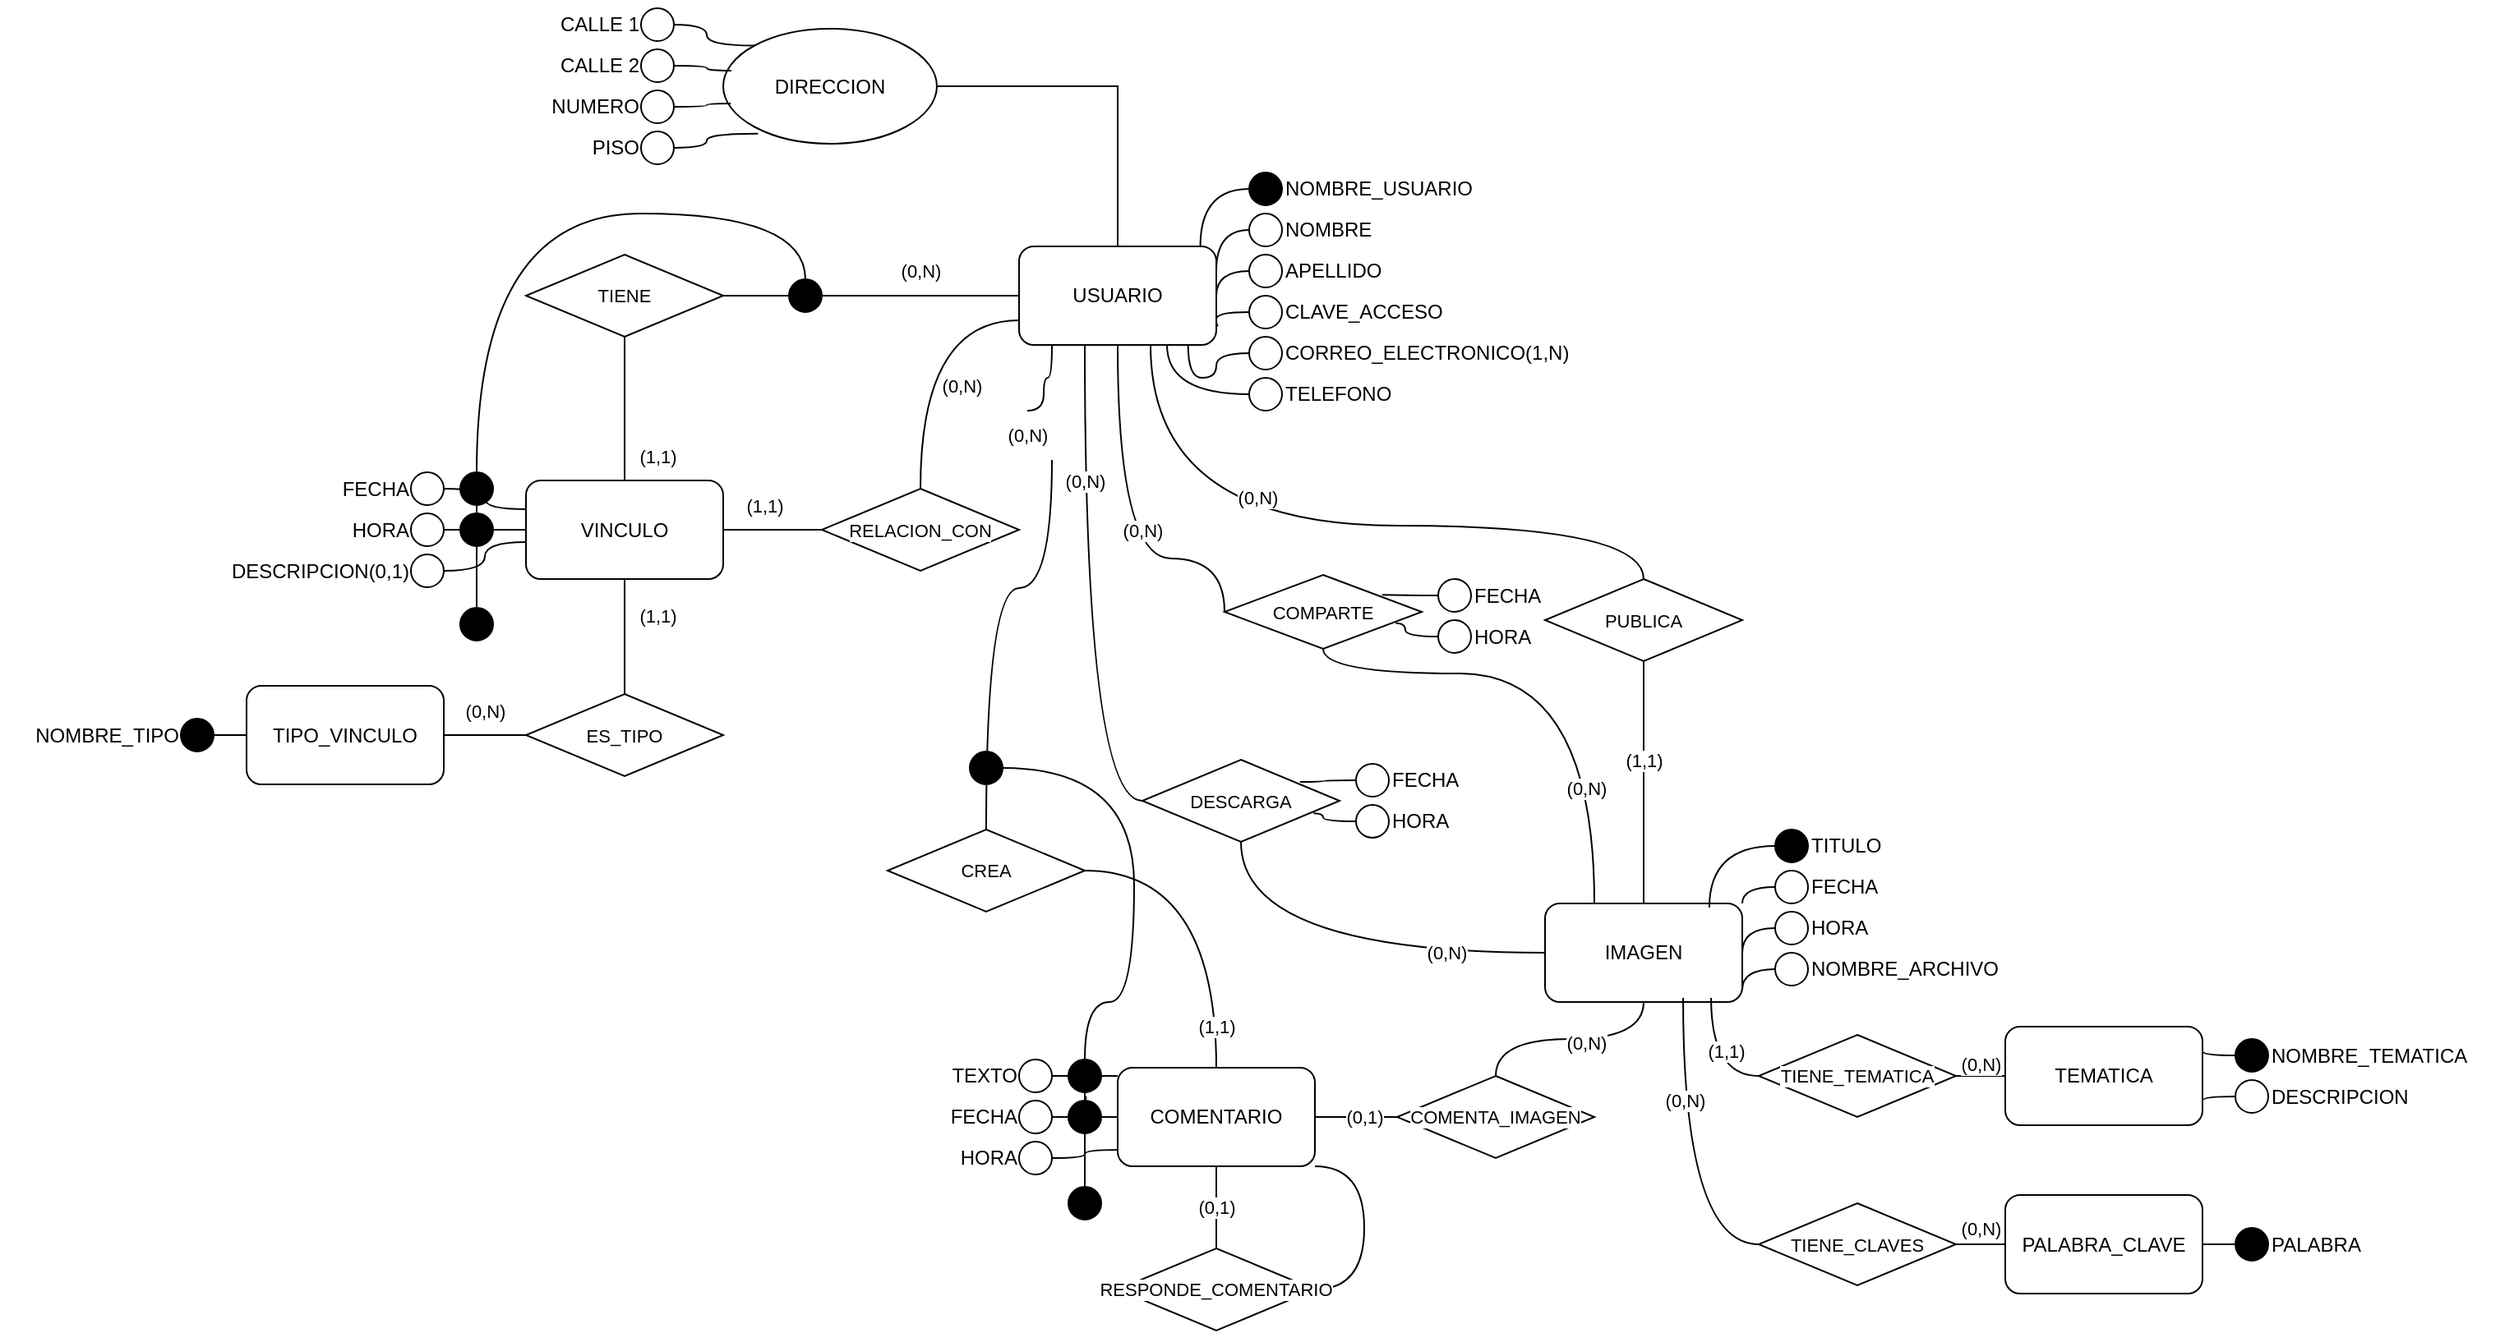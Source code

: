<mxfile version="24.8.4">
  <diagram name="Page-1" id="qYy7etrmWnxnUs6GQyBr">
    <mxGraphModel dx="3087" dy="909" grid="1" gridSize="10" guides="1" tooltips="1" connect="1" arrows="1" fold="1" page="1" pageScale="1" pageWidth="1400" pageHeight="850" math="0" shadow="0">
      <root>
        <mxCell id="0" />
        <mxCell id="1" parent="0" />
        <mxCell id="0F02Ofhq89caONf__ToP-39" value="" style="edgeStyle=orthogonalEdgeStyle;shape=connector;curved=1;rounded=0;orthogonalLoop=1;jettySize=auto;html=1;strokeColor=default;align=center;verticalAlign=middle;fontFamily=Helvetica;fontSize=11;fontColor=default;labelBackgroundColor=default;endArrow=none;endFill=0;" edge="1" parent="1" source="0F02Ofhq89caONf__ToP-1" target="0F02Ofhq89caONf__ToP-38">
          <mxGeometry relative="1" as="geometry" />
        </mxCell>
        <mxCell id="0F02Ofhq89caONf__ToP-105" value="" style="edgeStyle=orthogonalEdgeStyle;shape=connector;curved=1;rounded=0;orthogonalLoop=1;jettySize=auto;html=1;strokeColor=default;align=center;verticalAlign=middle;fontFamily=Helvetica;fontSize=11;fontColor=default;labelBackgroundColor=default;endArrow=none;endFill=0;" edge="1" parent="1" source="0F02Ofhq89caONf__ToP-1" target="0F02Ofhq89caONf__ToP-104">
          <mxGeometry relative="1" as="geometry">
            <Array as="points">
              <mxPoint x="-670" y="330" />
              <mxPoint x="-370" y="330" />
            </Array>
          </mxGeometry>
        </mxCell>
        <mxCell id="0F02Ofhq89caONf__ToP-138" style="edgeStyle=orthogonalEdgeStyle;shape=connector;curved=1;rounded=0;orthogonalLoop=1;jettySize=auto;html=1;entryX=0;entryY=0.5;entryDx=0;entryDy=0;strokeColor=default;align=center;verticalAlign=middle;fontFamily=Helvetica;fontSize=11;fontColor=default;labelBackgroundColor=default;endArrow=none;endFill=0;" edge="1" parent="1" source="0F02Ofhq89caONf__ToP-1" target="0F02Ofhq89caONf__ToP-124">
          <mxGeometry relative="1" as="geometry">
            <Array as="points">
              <mxPoint x="-690" y="350" />
              <mxPoint x="-625" y="350" />
            </Array>
          </mxGeometry>
        </mxCell>
        <mxCell id="0F02Ofhq89caONf__ToP-139" style="edgeStyle=orthogonalEdgeStyle;shape=connector;curved=1;rounded=0;orthogonalLoop=1;jettySize=auto;html=1;entryX=0;entryY=0.5;entryDx=0;entryDy=0;strokeColor=default;align=center;verticalAlign=middle;fontFamily=Helvetica;fontSize=11;fontColor=default;labelBackgroundColor=default;endArrow=none;endFill=0;" edge="1" parent="1" source="0F02Ofhq89caONf__ToP-1" target="0F02Ofhq89caONf__ToP-131">
          <mxGeometry relative="1" as="geometry">
            <Array as="points">
              <mxPoint x="-710" y="498" />
            </Array>
          </mxGeometry>
        </mxCell>
        <mxCell id="0F02Ofhq89caONf__ToP-160" style="edgeStyle=orthogonalEdgeStyle;shape=connector;curved=1;rounded=0;orthogonalLoop=1;jettySize=auto;html=1;entryX=0.5;entryY=0;entryDx=0;entryDy=0;strokeColor=default;align=center;verticalAlign=middle;fontFamily=Helvetica;fontSize=11;fontColor=default;labelBackgroundColor=default;endArrow=none;endFill=0;" edge="1" parent="1" source="0F02Ofhq89caONf__ToP-191" target="0F02Ofhq89caONf__ToP-159">
          <mxGeometry relative="1" as="geometry">
            <Array as="points">
              <mxPoint x="-730" y="368" />
              <mxPoint x="-770" y="368" />
            </Array>
          </mxGeometry>
        </mxCell>
        <mxCell id="0F02Ofhq89caONf__ToP-1" value="&lt;div&gt;USUARIO&lt;/div&gt;" style="rounded=1;whiteSpace=wrap;html=1;" vertex="1" parent="1">
          <mxGeometry x="-750" y="160" width="120" height="60" as="geometry" />
        </mxCell>
        <mxCell id="0F02Ofhq89caONf__ToP-36" style="edgeStyle=orthogonalEdgeStyle;shape=connector;curved=1;rounded=0;orthogonalLoop=1;jettySize=auto;html=1;entryX=1;entryY=0.25;entryDx=0;entryDy=0;strokeColor=default;align=center;verticalAlign=middle;fontFamily=Helvetica;fontSize=11;fontColor=default;labelBackgroundColor=default;endArrow=none;endFill=0;" edge="1" parent="1" source="0F02Ofhq89caONf__ToP-2" target="0F02Ofhq89caONf__ToP-1">
          <mxGeometry relative="1" as="geometry" />
        </mxCell>
        <mxCell id="0F02Ofhq89caONf__ToP-2" value="" style="ellipse;whiteSpace=wrap;html=1;aspect=fixed;" vertex="1" parent="1">
          <mxGeometry x="-610" y="140" width="20" height="20" as="geometry" />
        </mxCell>
        <mxCell id="0F02Ofhq89caONf__ToP-3" value="NOMBRE" style="text;html=1;align=left;verticalAlign=middle;resizable=0;points=[];autosize=1;strokeColor=none;fillColor=none;" vertex="1" parent="1">
          <mxGeometry x="-590" y="135" width="80" height="30" as="geometry" />
        </mxCell>
        <mxCell id="0F02Ofhq89caONf__ToP-35" style="edgeStyle=orthogonalEdgeStyle;shape=connector;curved=1;rounded=0;orthogonalLoop=1;jettySize=auto;html=1;entryX=1;entryY=0.5;entryDx=0;entryDy=0;strokeColor=default;align=center;verticalAlign=middle;fontFamily=Helvetica;fontSize=11;fontColor=default;labelBackgroundColor=default;endArrow=none;endFill=0;" edge="1" parent="1" source="0F02Ofhq89caONf__ToP-4" target="0F02Ofhq89caONf__ToP-1">
          <mxGeometry relative="1" as="geometry" />
        </mxCell>
        <mxCell id="0F02Ofhq89caONf__ToP-4" value="" style="ellipse;whiteSpace=wrap;html=1;aspect=fixed;" vertex="1" parent="1">
          <mxGeometry x="-610" y="165" width="20" height="20" as="geometry" />
        </mxCell>
        <mxCell id="0F02Ofhq89caONf__ToP-5" value="APELLIDO" style="text;html=1;align=left;verticalAlign=middle;resizable=0;points=[];autosize=1;strokeColor=none;fillColor=none;" vertex="1" parent="1">
          <mxGeometry x="-590" y="160" width="80" height="30" as="geometry" />
        </mxCell>
        <mxCell id="0F02Ofhq89caONf__ToP-6" value="" style="ellipse;whiteSpace=wrap;html=1;aspect=fixed;fillColor=#000000;" vertex="1" parent="1">
          <mxGeometry x="-610" y="115" width="20" height="20" as="geometry" />
        </mxCell>
        <mxCell id="0F02Ofhq89caONf__ToP-7" value="NOMBRE_USUARIO" style="text;html=1;align=left;verticalAlign=middle;resizable=0;points=[];autosize=1;strokeColor=none;fillColor=none;" vertex="1" parent="1">
          <mxGeometry x="-590" y="110" width="140" height="30" as="geometry" />
        </mxCell>
        <mxCell id="0F02Ofhq89caONf__ToP-8" value="" style="ellipse;whiteSpace=wrap;html=1;aspect=fixed;" vertex="1" parent="1">
          <mxGeometry x="-610" y="190" width="20" height="20" as="geometry" />
        </mxCell>
        <mxCell id="0F02Ofhq89caONf__ToP-9" value="CLAVE_ACCESO" style="text;html=1;align=left;verticalAlign=middle;resizable=0;points=[];autosize=1;strokeColor=none;fillColor=none;" vertex="1" parent="1">
          <mxGeometry x="-590" y="185" width="120" height="30" as="geometry" />
        </mxCell>
        <mxCell id="0F02Ofhq89caONf__ToP-10" value="" style="ellipse;whiteSpace=wrap;html=1;aspect=fixed;" vertex="1" parent="1">
          <mxGeometry x="-610" y="215" width="20" height="20" as="geometry" />
        </mxCell>
        <mxCell id="0F02Ofhq89caONf__ToP-11" value="&lt;div&gt;CORREO_ELECTRONICO(1,N)&lt;/div&gt;" style="text;html=1;align=left;verticalAlign=middle;resizable=0;points=[];autosize=1;strokeColor=none;fillColor=none;" vertex="1" parent="1">
          <mxGeometry x="-590" y="210" width="200" height="30" as="geometry" />
        </mxCell>
        <mxCell id="0F02Ofhq89caONf__ToP-32" style="edgeStyle=orthogonalEdgeStyle;shape=connector;curved=1;rounded=0;orthogonalLoop=1;jettySize=auto;html=1;entryX=0.75;entryY=1;entryDx=0;entryDy=0;strokeColor=default;align=center;verticalAlign=middle;fontFamily=Helvetica;fontSize=11;fontColor=default;labelBackgroundColor=default;endArrow=none;endFill=0;" edge="1" parent="1" source="0F02Ofhq89caONf__ToP-12" target="0F02Ofhq89caONf__ToP-1">
          <mxGeometry relative="1" as="geometry" />
        </mxCell>
        <mxCell id="0F02Ofhq89caONf__ToP-12" value="" style="ellipse;whiteSpace=wrap;html=1;aspect=fixed;" vertex="1" parent="1">
          <mxGeometry x="-610" y="240" width="20" height="20" as="geometry" />
        </mxCell>
        <mxCell id="0F02Ofhq89caONf__ToP-13" value="TELEFONO" style="text;html=1;align=left;verticalAlign=middle;resizable=0;points=[];autosize=1;strokeColor=none;fillColor=none;" vertex="1" parent="1">
          <mxGeometry x="-590" y="235" width="90" height="30" as="geometry" />
        </mxCell>
        <mxCell id="0F02Ofhq89caONf__ToP-16" value="" style="edgeStyle=orthogonalEdgeStyle;rounded=0;orthogonalLoop=1;jettySize=auto;html=1;endArrow=none;endFill=0;" edge="1" parent="1" source="0F02Ofhq89caONf__ToP-14" target="0F02Ofhq89caONf__ToP-1">
          <mxGeometry relative="1" as="geometry" />
        </mxCell>
        <mxCell id="0F02Ofhq89caONf__ToP-14" value="DIRECCION" style="ellipse;whiteSpace=wrap;html=1;" vertex="1" parent="1">
          <mxGeometry x="-930" y="27.5" width="130" height="70" as="geometry" />
        </mxCell>
        <mxCell id="0F02Ofhq89caONf__ToP-17" value="" style="ellipse;whiteSpace=wrap;html=1;aspect=fixed;" vertex="1" parent="1">
          <mxGeometry x="-980" y="15" width="20" height="20" as="geometry" />
        </mxCell>
        <mxCell id="0F02Ofhq89caONf__ToP-18" value="CALLE 1" style="text;html=1;align=right;verticalAlign=middle;resizable=0;points=[];autosize=1;strokeColor=none;fillColor=none;" vertex="1" parent="1">
          <mxGeometry x="-1050" y="10" width="70" height="30" as="geometry" />
        </mxCell>
        <mxCell id="0F02Ofhq89caONf__ToP-20" value="" style="ellipse;whiteSpace=wrap;html=1;aspect=fixed;" vertex="1" parent="1">
          <mxGeometry x="-980" y="40" width="20" height="20" as="geometry" />
        </mxCell>
        <mxCell id="0F02Ofhq89caONf__ToP-21" value="CALLE 2" style="text;html=1;align=right;verticalAlign=middle;resizable=0;points=[];autosize=1;strokeColor=none;fillColor=none;" vertex="1" parent="1">
          <mxGeometry x="-1050" y="35" width="70" height="30" as="geometry" />
        </mxCell>
        <mxCell id="0F02Ofhq89caONf__ToP-22" value="" style="ellipse;whiteSpace=wrap;html=1;aspect=fixed;" vertex="1" parent="1">
          <mxGeometry x="-980" y="65" width="20" height="20" as="geometry" />
        </mxCell>
        <mxCell id="0F02Ofhq89caONf__ToP-23" value="NUMERO" style="text;html=1;align=right;verticalAlign=middle;resizable=0;points=[];autosize=1;strokeColor=none;fillColor=none;" vertex="1" parent="1">
          <mxGeometry x="-1060" y="60" width="80" height="30" as="geometry" />
        </mxCell>
        <mxCell id="0F02Ofhq89caONf__ToP-24" value="" style="ellipse;whiteSpace=wrap;html=1;aspect=fixed;" vertex="1" parent="1">
          <mxGeometry x="-980" y="90" width="20" height="20" as="geometry" />
        </mxCell>
        <mxCell id="0F02Ofhq89caONf__ToP-25" value="PISO" style="text;html=1;align=right;verticalAlign=middle;resizable=0;points=[];autosize=1;strokeColor=none;fillColor=none;" vertex="1" parent="1">
          <mxGeometry x="-1030" y="85" width="50" height="30" as="geometry" />
        </mxCell>
        <mxCell id="0F02Ofhq89caONf__ToP-28" style="edgeStyle=orthogonalEdgeStyle;rounded=0;orthogonalLoop=1;jettySize=auto;html=1;entryX=0;entryY=0;entryDx=0;entryDy=0;endArrow=none;endFill=0;curved=1;" edge="1" parent="1" source="0F02Ofhq89caONf__ToP-17" target="0F02Ofhq89caONf__ToP-14">
          <mxGeometry relative="1" as="geometry" />
        </mxCell>
        <mxCell id="0F02Ofhq89caONf__ToP-29" style="edgeStyle=orthogonalEdgeStyle;rounded=0;orthogonalLoop=1;jettySize=auto;html=1;entryX=0.038;entryY=0.364;entryDx=0;entryDy=0;entryPerimeter=0;curved=1;endArrow=none;endFill=0;" edge="1" parent="1" source="0F02Ofhq89caONf__ToP-20" target="0F02Ofhq89caONf__ToP-14">
          <mxGeometry relative="1" as="geometry" />
        </mxCell>
        <mxCell id="0F02Ofhq89caONf__ToP-30" style="edgeStyle=orthogonalEdgeStyle;rounded=0;orthogonalLoop=1;jettySize=auto;html=1;entryX=0.035;entryY=0.65;entryDx=0;entryDy=0;entryPerimeter=0;curved=1;endArrow=none;endFill=0;" edge="1" parent="1" source="0F02Ofhq89caONf__ToP-22" target="0F02Ofhq89caONf__ToP-14">
          <mxGeometry relative="1" as="geometry" />
        </mxCell>
        <mxCell id="0F02Ofhq89caONf__ToP-31" style="edgeStyle=orthogonalEdgeStyle;rounded=0;orthogonalLoop=1;jettySize=auto;html=1;entryX=0.163;entryY=0.912;entryDx=0;entryDy=0;entryPerimeter=0;curved=1;endArrow=none;endFill=0;" edge="1" parent="1" source="0F02Ofhq89caONf__ToP-24" target="0F02Ofhq89caONf__ToP-14">
          <mxGeometry relative="1" as="geometry" />
        </mxCell>
        <mxCell id="0F02Ofhq89caONf__ToP-33" style="edgeStyle=orthogonalEdgeStyle;shape=connector;curved=1;rounded=0;orthogonalLoop=1;jettySize=auto;html=1;entryX=0.857;entryY=1.001;entryDx=0;entryDy=0;entryPerimeter=0;strokeColor=default;align=center;verticalAlign=middle;fontFamily=Helvetica;fontSize=11;fontColor=default;labelBackgroundColor=default;endArrow=none;endFill=0;" edge="1" parent="1" source="0F02Ofhq89caONf__ToP-10" target="0F02Ofhq89caONf__ToP-1">
          <mxGeometry relative="1" as="geometry" />
        </mxCell>
        <mxCell id="0F02Ofhq89caONf__ToP-34" style="edgeStyle=orthogonalEdgeStyle;shape=connector;curved=1;rounded=0;orthogonalLoop=1;jettySize=auto;html=1;entryX=1.01;entryY=0.807;entryDx=0;entryDy=0;entryPerimeter=0;strokeColor=default;align=center;verticalAlign=middle;fontFamily=Helvetica;fontSize=11;fontColor=default;labelBackgroundColor=default;endArrow=none;endFill=0;" edge="1" parent="1" source="0F02Ofhq89caONf__ToP-8" target="0F02Ofhq89caONf__ToP-1">
          <mxGeometry relative="1" as="geometry" />
        </mxCell>
        <mxCell id="0F02Ofhq89caONf__ToP-37" style="edgeStyle=orthogonalEdgeStyle;shape=connector;curved=1;rounded=0;orthogonalLoop=1;jettySize=auto;html=1;entryX=0.919;entryY=0.001;entryDx=0;entryDy=0;entryPerimeter=0;strokeColor=default;align=center;verticalAlign=middle;fontFamily=Helvetica;fontSize=11;fontColor=default;labelBackgroundColor=default;endArrow=none;endFill=0;" edge="1" parent="1" source="0F02Ofhq89caONf__ToP-6" target="0F02Ofhq89caONf__ToP-1">
          <mxGeometry relative="1" as="geometry" />
        </mxCell>
        <mxCell id="0F02Ofhq89caONf__ToP-57" value="" style="edgeStyle=orthogonalEdgeStyle;shape=connector;curved=1;rounded=0;orthogonalLoop=1;jettySize=auto;html=1;strokeColor=default;align=center;verticalAlign=middle;fontFamily=Helvetica;fontSize=11;fontColor=default;labelBackgroundColor=default;endArrow=none;endFill=0;" edge="1" parent="1" source="0F02Ofhq89caONf__ToP-38" target="0F02Ofhq89caONf__ToP-41">
          <mxGeometry relative="1" as="geometry" />
        </mxCell>
        <mxCell id="0F02Ofhq89caONf__ToP-38" value="TIENE" style="rhombus;whiteSpace=wrap;html=1;fontFamily=Helvetica;fontSize=11;fontColor=default;labelBackgroundColor=default;" vertex="1" parent="1">
          <mxGeometry x="-1050" y="165" width="120" height="50" as="geometry" />
        </mxCell>
        <mxCell id="0F02Ofhq89caONf__ToP-59" value="" style="edgeStyle=orthogonalEdgeStyle;shape=connector;curved=1;rounded=0;orthogonalLoop=1;jettySize=auto;html=1;strokeColor=default;align=center;verticalAlign=middle;fontFamily=Helvetica;fontSize=11;fontColor=default;labelBackgroundColor=default;endArrow=none;endFill=0;" edge="1" parent="1" source="0F02Ofhq89caONf__ToP-41" target="0F02Ofhq89caONf__ToP-58">
          <mxGeometry relative="1" as="geometry" />
        </mxCell>
        <mxCell id="0F02Ofhq89caONf__ToP-66" style="edgeStyle=orthogonalEdgeStyle;shape=connector;curved=1;rounded=0;orthogonalLoop=1;jettySize=auto;html=1;entryX=1;entryY=0.5;entryDx=0;entryDy=0;strokeColor=default;align=center;verticalAlign=middle;fontFamily=Helvetica;fontSize=11;fontColor=default;labelBackgroundColor=default;endArrow=none;endFill=0;" edge="1" parent="1" source="0F02Ofhq89caONf__ToP-41" target="0F02Ofhq89caONf__ToP-44">
          <mxGeometry relative="1" as="geometry" />
        </mxCell>
        <mxCell id="0F02Ofhq89caONf__ToP-67" style="edgeStyle=orthogonalEdgeStyle;shape=connector;curved=1;rounded=0;orthogonalLoop=1;jettySize=auto;html=1;entryX=1;entryY=0.5;entryDx=0;entryDy=0;strokeColor=default;align=center;verticalAlign=middle;fontFamily=Helvetica;fontSize=11;fontColor=default;labelBackgroundColor=default;endArrow=none;endFill=0;" edge="1" parent="1" source="0F02Ofhq89caONf__ToP-41" target="0F02Ofhq89caONf__ToP-42">
          <mxGeometry relative="1" as="geometry">
            <Array as="points">
              <mxPoint x="-1075" y="320" />
              <mxPoint x="-1075" y="308" />
            </Array>
          </mxGeometry>
        </mxCell>
        <mxCell id="0F02Ofhq89caONf__ToP-68" style="edgeStyle=orthogonalEdgeStyle;shape=connector;curved=1;rounded=0;orthogonalLoop=1;jettySize=auto;html=1;entryX=1;entryY=0.5;entryDx=0;entryDy=0;strokeColor=default;align=center;verticalAlign=middle;fontFamily=Helvetica;fontSize=11;fontColor=default;labelBackgroundColor=default;endArrow=none;endFill=0;" edge="1" parent="1" source="0F02Ofhq89caONf__ToP-41" target="0F02Ofhq89caONf__ToP-46">
          <mxGeometry relative="1" as="geometry">
            <Array as="points">
              <mxPoint x="-1075" y="340" />
              <mxPoint x="-1075" y="358" />
            </Array>
          </mxGeometry>
        </mxCell>
        <mxCell id="0F02Ofhq89caONf__ToP-73" value="" style="edgeStyle=orthogonalEdgeStyle;shape=connector;curved=1;rounded=0;orthogonalLoop=1;jettySize=auto;html=1;strokeColor=default;align=center;verticalAlign=middle;fontFamily=Helvetica;fontSize=11;fontColor=default;labelBackgroundColor=default;endArrow=none;endFill=0;" edge="1" parent="1" source="0F02Ofhq89caONf__ToP-41" target="0F02Ofhq89caONf__ToP-72">
          <mxGeometry relative="1" as="geometry" />
        </mxCell>
        <mxCell id="0F02Ofhq89caONf__ToP-41" value="VINCULO" style="rounded=1;whiteSpace=wrap;html=1;" vertex="1" parent="1">
          <mxGeometry x="-1050" y="302.5" width="120" height="60" as="geometry" />
        </mxCell>
        <mxCell id="0F02Ofhq89caONf__ToP-42" value="" style="ellipse;whiteSpace=wrap;html=1;aspect=fixed;" vertex="1" parent="1">
          <mxGeometry x="-1120" y="297.5" width="20" height="20" as="geometry" />
        </mxCell>
        <mxCell id="0F02Ofhq89caONf__ToP-43" value="FECHA" style="text;html=1;align=right;verticalAlign=middle;resizable=0;points=[];autosize=1;strokeColor=none;fillColor=none;" vertex="1" parent="1">
          <mxGeometry x="-1180" y="292.5" width="60" height="30" as="geometry" />
        </mxCell>
        <mxCell id="0F02Ofhq89caONf__ToP-44" value="" style="ellipse;whiteSpace=wrap;html=1;aspect=fixed;" vertex="1" parent="1">
          <mxGeometry x="-1120" y="322.5" width="20" height="20" as="geometry" />
        </mxCell>
        <mxCell id="0F02Ofhq89caONf__ToP-45" value="HORA" style="text;html=1;align=right;verticalAlign=middle;resizable=0;points=[];autosize=1;strokeColor=none;fillColor=none;" vertex="1" parent="1">
          <mxGeometry x="-1180" y="317.5" width="60" height="30" as="geometry" />
        </mxCell>
        <mxCell id="0F02Ofhq89caONf__ToP-46" value="" style="ellipse;whiteSpace=wrap;html=1;aspect=fixed;" vertex="1" parent="1">
          <mxGeometry x="-1120" y="347.5" width="20" height="20" as="geometry" />
        </mxCell>
        <mxCell id="0F02Ofhq89caONf__ToP-47" value="DESCRIPCION(0,1)" style="text;html=1;align=right;verticalAlign=middle;resizable=0;points=[];autosize=1;strokeColor=none;fillColor=none;" vertex="1" parent="1">
          <mxGeometry x="-1250" y="342.5" width="130" height="30" as="geometry" />
        </mxCell>
        <mxCell id="0F02Ofhq89caONf__ToP-50" value="TIPO_VINCULO" style="rounded=1;whiteSpace=wrap;html=1;" vertex="1" parent="1">
          <mxGeometry x="-1220" y="427.5" width="120" height="60" as="geometry" />
        </mxCell>
        <mxCell id="0F02Ofhq89caONf__ToP-56" style="edgeStyle=orthogonalEdgeStyle;shape=connector;curved=1;rounded=0;orthogonalLoop=1;jettySize=auto;html=1;entryX=0;entryY=0.5;entryDx=0;entryDy=0;strokeColor=default;align=center;verticalAlign=middle;fontFamily=Helvetica;fontSize=11;fontColor=default;labelBackgroundColor=default;endArrow=none;endFill=0;" edge="1" parent="1" source="0F02Ofhq89caONf__ToP-51" target="0F02Ofhq89caONf__ToP-50">
          <mxGeometry relative="1" as="geometry" />
        </mxCell>
        <mxCell id="0F02Ofhq89caONf__ToP-51" value="" style="ellipse;whiteSpace=wrap;html=1;aspect=fixed;fillColor=#000000;" vertex="1" parent="1">
          <mxGeometry x="-1260" y="447.5" width="20" height="20" as="geometry" />
        </mxCell>
        <mxCell id="0F02Ofhq89caONf__ToP-52" value="NOMBRE_TIPO" style="text;html=1;align=right;verticalAlign=middle;resizable=0;points=[];autosize=1;strokeColor=none;fillColor=none;" vertex="1" parent="1">
          <mxGeometry x="-1370" y="442.5" width="110" height="30" as="geometry" />
        </mxCell>
        <mxCell id="0F02Ofhq89caONf__ToP-60" value="" style="edgeStyle=orthogonalEdgeStyle;shape=connector;curved=1;rounded=0;orthogonalLoop=1;jettySize=auto;html=1;strokeColor=default;align=center;verticalAlign=middle;fontFamily=Helvetica;fontSize=11;fontColor=default;labelBackgroundColor=default;endArrow=none;endFill=0;" edge="1" parent="1" source="0F02Ofhq89caONf__ToP-58" target="0F02Ofhq89caONf__ToP-50">
          <mxGeometry relative="1" as="geometry" />
        </mxCell>
        <mxCell id="0F02Ofhq89caONf__ToP-58" value="ES_TIPO" style="rhombus;whiteSpace=wrap;html=1;fontFamily=Helvetica;fontSize=11;fontColor=default;labelBackgroundColor=default;" vertex="1" parent="1">
          <mxGeometry x="-1050" y="432.5" width="120" height="50" as="geometry" />
        </mxCell>
        <mxCell id="0F02Ofhq89caONf__ToP-62" value="" style="ellipse;whiteSpace=wrap;html=1;aspect=fixed;fillColor=#000000;" vertex="1" parent="1">
          <mxGeometry x="-1090" y="297.5" width="20" height="20" as="geometry" />
        </mxCell>
        <mxCell id="0F02Ofhq89caONf__ToP-64" value="" style="ellipse;whiteSpace=wrap;html=1;aspect=fixed;fillColor=#000000;" vertex="1" parent="1">
          <mxGeometry x="-1090" y="322.5" width="20" height="20" as="geometry" />
        </mxCell>
        <mxCell id="0F02Ofhq89caONf__ToP-69" style="edgeStyle=orthogonalEdgeStyle;shape=connector;curved=1;rounded=0;orthogonalLoop=1;jettySize=auto;html=1;entryX=0.5;entryY=1;entryDx=0;entryDy=0;strokeColor=default;align=center;verticalAlign=middle;fontFamily=Helvetica;fontSize=11;fontColor=default;labelBackgroundColor=default;endArrow=none;endFill=0;" edge="1" parent="1" source="0F02Ofhq89caONf__ToP-65" target="0F02Ofhq89caONf__ToP-62">
          <mxGeometry relative="1" as="geometry" />
        </mxCell>
        <mxCell id="0F02Ofhq89caONf__ToP-65" value="" style="ellipse;whiteSpace=wrap;html=1;aspect=fixed;fillColor=#000000;" vertex="1" parent="1">
          <mxGeometry x="-1090" y="380" width="20" height="20" as="geometry" />
        </mxCell>
        <mxCell id="0F02Ofhq89caONf__ToP-74" style="edgeStyle=orthogonalEdgeStyle;shape=connector;curved=1;rounded=0;orthogonalLoop=1;jettySize=auto;html=1;entryX=0;entryY=0.75;entryDx=0;entryDy=0;strokeColor=default;align=center;verticalAlign=middle;fontFamily=Helvetica;fontSize=11;fontColor=default;labelBackgroundColor=default;endArrow=none;endFill=0;" edge="1" parent="1" source="0F02Ofhq89caONf__ToP-72" target="0F02Ofhq89caONf__ToP-1">
          <mxGeometry relative="1" as="geometry" />
        </mxCell>
        <mxCell id="0F02Ofhq89caONf__ToP-72" value="RELACION_CON" style="rhombus;whiteSpace=wrap;html=1;fontFamily=Helvetica;fontSize=11;fontColor=default;labelBackgroundColor=default;" vertex="1" parent="1">
          <mxGeometry x="-870" y="307.5" width="120" height="50" as="geometry" />
        </mxCell>
        <mxCell id="0F02Ofhq89caONf__ToP-75" value="IMAGEN" style="rounded=1;whiteSpace=wrap;html=1;" vertex="1" parent="1">
          <mxGeometry x="-430" y="560" width="120" height="60" as="geometry" />
        </mxCell>
        <mxCell id="0F02Ofhq89caONf__ToP-109" style="edgeStyle=orthogonalEdgeStyle;shape=connector;curved=1;rounded=0;orthogonalLoop=1;jettySize=auto;html=1;entryX=1;entryY=0;entryDx=0;entryDy=0;strokeColor=default;align=center;verticalAlign=middle;fontFamily=Helvetica;fontSize=11;fontColor=default;labelBackgroundColor=default;endArrow=none;endFill=0;" edge="1" parent="1" source="0F02Ofhq89caONf__ToP-76" target="0F02Ofhq89caONf__ToP-75">
          <mxGeometry relative="1" as="geometry" />
        </mxCell>
        <mxCell id="0F02Ofhq89caONf__ToP-76" value="" style="ellipse;whiteSpace=wrap;html=1;aspect=fixed;" vertex="1" parent="1">
          <mxGeometry x="-290" y="540" width="20" height="20" as="geometry" />
        </mxCell>
        <mxCell id="0F02Ofhq89caONf__ToP-77" value="FECHA" style="text;html=1;align=left;verticalAlign=middle;resizable=0;points=[];autosize=1;strokeColor=none;fillColor=none;" vertex="1" parent="1">
          <mxGeometry x="-270" y="535" width="60" height="30" as="geometry" />
        </mxCell>
        <mxCell id="0F02Ofhq89caONf__ToP-108" style="edgeStyle=orthogonalEdgeStyle;shape=connector;curved=1;rounded=0;orthogonalLoop=1;jettySize=auto;html=1;entryX=1;entryY=0.5;entryDx=0;entryDy=0;strokeColor=default;align=center;verticalAlign=middle;fontFamily=Helvetica;fontSize=11;fontColor=default;labelBackgroundColor=default;endArrow=none;endFill=0;" edge="1" parent="1" source="0F02Ofhq89caONf__ToP-78" target="0F02Ofhq89caONf__ToP-75">
          <mxGeometry relative="1" as="geometry" />
        </mxCell>
        <mxCell id="0F02Ofhq89caONf__ToP-78" value="" style="ellipse;whiteSpace=wrap;html=1;aspect=fixed;" vertex="1" parent="1">
          <mxGeometry x="-290" y="565" width="20" height="20" as="geometry" />
        </mxCell>
        <mxCell id="0F02Ofhq89caONf__ToP-79" value="HORA" style="text;html=1;align=left;verticalAlign=middle;resizable=0;points=[];autosize=1;strokeColor=none;fillColor=none;" vertex="1" parent="1">
          <mxGeometry x="-270" y="560" width="60" height="30" as="geometry" />
        </mxCell>
        <mxCell id="0F02Ofhq89caONf__ToP-80" value="" style="ellipse;whiteSpace=wrap;html=1;aspect=fixed;fillColor=#000000;" vertex="1" parent="1">
          <mxGeometry x="-290" y="515" width="20" height="20" as="geometry" />
        </mxCell>
        <mxCell id="0F02Ofhq89caONf__ToP-81" value="TITULO" style="text;html=1;align=left;verticalAlign=middle;resizable=0;points=[];autosize=1;strokeColor=none;fillColor=none;" vertex="1" parent="1">
          <mxGeometry x="-270" y="510" width="70" height="30" as="geometry" />
        </mxCell>
        <mxCell id="0F02Ofhq89caONf__ToP-84" value="" style="ellipse;whiteSpace=wrap;html=1;aspect=fixed;" vertex="1" parent="1">
          <mxGeometry x="-290" y="590" width="20" height="20" as="geometry" />
        </mxCell>
        <mxCell id="0F02Ofhq89caONf__ToP-85" value="NOMBRE_ARCHIVO" style="text;html=1;align=left;verticalAlign=middle;resizable=0;points=[];autosize=1;strokeColor=none;fillColor=none;" vertex="1" parent="1">
          <mxGeometry x="-270" y="585" width="140" height="30" as="geometry" />
        </mxCell>
        <mxCell id="0F02Ofhq89caONf__ToP-88" value="TEMATICA" style="rounded=1;whiteSpace=wrap;html=1;" vertex="1" parent="1">
          <mxGeometry x="-150" y="635" width="120" height="60" as="geometry" />
        </mxCell>
        <mxCell id="0F02Ofhq89caONf__ToP-112" style="edgeStyle=orthogonalEdgeStyle;shape=connector;curved=1;rounded=0;orthogonalLoop=1;jettySize=auto;html=1;entryX=1;entryY=0.75;entryDx=0;entryDy=0;strokeColor=default;align=center;verticalAlign=middle;fontFamily=Helvetica;fontSize=11;fontColor=default;labelBackgroundColor=default;endArrow=none;endFill=0;" edge="1" parent="1" source="0F02Ofhq89caONf__ToP-89" target="0F02Ofhq89caONf__ToP-88">
          <mxGeometry relative="1" as="geometry" />
        </mxCell>
        <mxCell id="0F02Ofhq89caONf__ToP-89" value="" style="ellipse;whiteSpace=wrap;html=1;aspect=fixed;" vertex="1" parent="1">
          <mxGeometry x="-10" y="667.5" width="20" height="20" as="geometry" />
        </mxCell>
        <mxCell id="0F02Ofhq89caONf__ToP-90" value="DESCRIPCION" style="text;html=1;align=left;verticalAlign=middle;resizable=0;points=[];autosize=1;strokeColor=none;fillColor=none;" vertex="1" parent="1">
          <mxGeometry x="10" y="662.5" width="110" height="30" as="geometry" />
        </mxCell>
        <mxCell id="0F02Ofhq89caONf__ToP-111" style="edgeStyle=orthogonalEdgeStyle;shape=connector;curved=1;rounded=0;orthogonalLoop=1;jettySize=auto;html=1;entryX=1;entryY=0.25;entryDx=0;entryDy=0;strokeColor=default;align=center;verticalAlign=middle;fontFamily=Helvetica;fontSize=11;fontColor=default;labelBackgroundColor=default;endArrow=none;endFill=0;" edge="1" parent="1" source="0F02Ofhq89caONf__ToP-91" target="0F02Ofhq89caONf__ToP-88">
          <mxGeometry relative="1" as="geometry" />
        </mxCell>
        <mxCell id="0F02Ofhq89caONf__ToP-91" value="" style="ellipse;whiteSpace=wrap;html=1;aspect=fixed;fillColor=#000000;" vertex="1" parent="1">
          <mxGeometry x="-10" y="642.5" width="20" height="20" as="geometry" />
        </mxCell>
        <mxCell id="0F02Ofhq89caONf__ToP-92" value="NOMBRE_TEMATICA" style="text;html=1;align=left;verticalAlign=middle;resizable=0;points=[];autosize=1;strokeColor=none;fillColor=none;" vertex="1" parent="1">
          <mxGeometry x="10" y="637.5" width="140" height="30" as="geometry" />
        </mxCell>
        <mxCell id="0F02Ofhq89caONf__ToP-93" value="PALABRA_CLAVE" style="rounded=1;whiteSpace=wrap;html=1;" vertex="1" parent="1">
          <mxGeometry x="-150" y="737.5" width="120" height="60" as="geometry" />
        </mxCell>
        <mxCell id="0F02Ofhq89caONf__ToP-113" value="" style="edgeStyle=orthogonalEdgeStyle;shape=connector;curved=1;rounded=0;orthogonalLoop=1;jettySize=auto;html=1;strokeColor=default;align=center;verticalAlign=middle;fontFamily=Helvetica;fontSize=11;fontColor=default;labelBackgroundColor=default;endArrow=none;endFill=0;" edge="1" parent="1" source="0F02Ofhq89caONf__ToP-96" target="0F02Ofhq89caONf__ToP-93">
          <mxGeometry relative="1" as="geometry" />
        </mxCell>
        <mxCell id="0F02Ofhq89caONf__ToP-96" value="" style="ellipse;whiteSpace=wrap;html=1;aspect=fixed;fillColor=#000000;" vertex="1" parent="1">
          <mxGeometry x="-10" y="757.5" width="20" height="20" as="geometry" />
        </mxCell>
        <mxCell id="0F02Ofhq89caONf__ToP-97" value="PALABRA" style="text;html=1;align=left;verticalAlign=middle;resizable=0;points=[];autosize=1;strokeColor=none;fillColor=none;" vertex="1" parent="1">
          <mxGeometry x="10" y="752.5" width="80" height="30" as="geometry" />
        </mxCell>
        <mxCell id="0F02Ofhq89caONf__ToP-101" value="" style="edgeStyle=orthogonalEdgeStyle;shape=connector;curved=1;rounded=0;orthogonalLoop=1;jettySize=auto;html=1;strokeColor=default;align=center;verticalAlign=middle;fontFamily=Helvetica;fontSize=11;fontColor=default;labelBackgroundColor=default;endArrow=none;endFill=0;" edge="1" parent="1" source="0F02Ofhq89caONf__ToP-98" target="0F02Ofhq89caONf__ToP-88">
          <mxGeometry relative="1" as="geometry" />
        </mxCell>
        <mxCell id="0F02Ofhq89caONf__ToP-98" value="TIENE_TEMATICA" style="rhombus;whiteSpace=wrap;html=1;fontFamily=Helvetica;fontSize=11;fontColor=default;labelBackgroundColor=default;" vertex="1" parent="1">
          <mxGeometry x="-300" y="640" width="120" height="50" as="geometry" />
        </mxCell>
        <mxCell id="0F02Ofhq89caONf__ToP-100" value="" style="edgeStyle=orthogonalEdgeStyle;shape=connector;curved=1;rounded=0;orthogonalLoop=1;jettySize=auto;html=1;strokeColor=default;align=center;verticalAlign=middle;fontFamily=Helvetica;fontSize=11;fontColor=default;labelBackgroundColor=default;endArrow=none;endFill=0;" edge="1" parent="1" source="0F02Ofhq89caONf__ToP-99" target="0F02Ofhq89caONf__ToP-93">
          <mxGeometry relative="1" as="geometry" />
        </mxCell>
        <mxCell id="0F02Ofhq89caONf__ToP-99" value="TIENE_CLAVES" style="rhombus;whiteSpace=wrap;html=1;fontFamily=Helvetica;fontSize=11;fontColor=default;labelBackgroundColor=default;" vertex="1" parent="1">
          <mxGeometry x="-300" y="742.5" width="120" height="50" as="geometry" />
        </mxCell>
        <mxCell id="0F02Ofhq89caONf__ToP-102" style="edgeStyle=orthogonalEdgeStyle;shape=connector;curved=1;rounded=0;orthogonalLoop=1;jettySize=auto;html=1;entryX=0.842;entryY=0.958;entryDx=0;entryDy=0;entryPerimeter=0;strokeColor=default;align=center;verticalAlign=middle;fontFamily=Helvetica;fontSize=11;fontColor=default;labelBackgroundColor=default;endArrow=none;endFill=0;" edge="1" parent="1" source="0F02Ofhq89caONf__ToP-98" target="0F02Ofhq89caONf__ToP-75">
          <mxGeometry relative="1" as="geometry" />
        </mxCell>
        <mxCell id="0F02Ofhq89caONf__ToP-103" style="edgeStyle=orthogonalEdgeStyle;shape=connector;curved=1;rounded=0;orthogonalLoop=1;jettySize=auto;html=1;entryX=0.7;entryY=0.958;entryDx=0;entryDy=0;entryPerimeter=0;strokeColor=default;align=center;verticalAlign=middle;fontFamily=Helvetica;fontSize=11;fontColor=default;labelBackgroundColor=default;endArrow=none;endFill=0;" edge="1" parent="1" source="0F02Ofhq89caONf__ToP-99" target="0F02Ofhq89caONf__ToP-75">
          <mxGeometry relative="1" as="geometry" />
        </mxCell>
        <mxCell id="0F02Ofhq89caONf__ToP-106" value="" style="edgeStyle=orthogonalEdgeStyle;shape=connector;curved=1;rounded=0;orthogonalLoop=1;jettySize=auto;html=1;strokeColor=default;align=center;verticalAlign=middle;fontFamily=Helvetica;fontSize=11;fontColor=default;labelBackgroundColor=default;endArrow=none;endFill=0;" edge="1" parent="1" source="0F02Ofhq89caONf__ToP-104" target="0F02Ofhq89caONf__ToP-75">
          <mxGeometry relative="1" as="geometry" />
        </mxCell>
        <mxCell id="0F02Ofhq89caONf__ToP-104" value="PUBLICA" style="rhombus;whiteSpace=wrap;html=1;fontFamily=Helvetica;fontSize=11;fontColor=default;labelBackgroundColor=default;" vertex="1" parent="1">
          <mxGeometry x="-430" y="362.5" width="120" height="50" as="geometry" />
        </mxCell>
        <mxCell id="0F02Ofhq89caONf__ToP-107" style="edgeStyle=orthogonalEdgeStyle;shape=connector;curved=1;rounded=0;orthogonalLoop=1;jettySize=auto;html=1;entryX=1;entryY=0.875;entryDx=0;entryDy=0;entryPerimeter=0;strokeColor=default;align=center;verticalAlign=middle;fontFamily=Helvetica;fontSize=11;fontColor=default;labelBackgroundColor=default;endArrow=none;endFill=0;" edge="1" parent="1" source="0F02Ofhq89caONf__ToP-84" target="0F02Ofhq89caONf__ToP-75">
          <mxGeometry relative="1" as="geometry" />
        </mxCell>
        <mxCell id="0F02Ofhq89caONf__ToP-110" style="edgeStyle=orthogonalEdgeStyle;shape=connector;curved=1;rounded=0;orthogonalLoop=1;jettySize=auto;html=1;entryX=0.833;entryY=0.042;entryDx=0;entryDy=0;entryPerimeter=0;strokeColor=default;align=center;verticalAlign=middle;fontFamily=Helvetica;fontSize=11;fontColor=default;labelBackgroundColor=default;endArrow=none;endFill=0;" edge="1" parent="1" source="0F02Ofhq89caONf__ToP-80" target="0F02Ofhq89caONf__ToP-75">
          <mxGeometry relative="1" as="geometry" />
        </mxCell>
        <mxCell id="0F02Ofhq89caONf__ToP-140" style="edgeStyle=orthogonalEdgeStyle;shape=connector;curved=1;rounded=0;orthogonalLoop=1;jettySize=auto;html=1;entryX=0.25;entryY=0;entryDx=0;entryDy=0;strokeColor=default;align=center;verticalAlign=middle;fontFamily=Helvetica;fontSize=11;fontColor=default;labelBackgroundColor=default;endArrow=none;endFill=0;" edge="1" parent="1" source="0F02Ofhq89caONf__ToP-124" target="0F02Ofhq89caONf__ToP-75">
          <mxGeometry relative="1" as="geometry">
            <Array as="points">
              <mxPoint x="-565" y="420" />
              <mxPoint x="-400" y="420" />
            </Array>
          </mxGeometry>
        </mxCell>
        <mxCell id="0F02Ofhq89caONf__ToP-124" value="COMPARTE" style="rhombus;whiteSpace=wrap;html=1;fontFamily=Helvetica;fontSize=11;fontColor=default;labelBackgroundColor=default;" vertex="1" parent="1">
          <mxGeometry x="-625" y="360" width="120" height="45" as="geometry" />
        </mxCell>
        <mxCell id="0F02Ofhq89caONf__ToP-125" value="" style="ellipse;whiteSpace=wrap;html=1;aspect=fixed;" vertex="1" parent="1">
          <mxGeometry x="-495" y="362.5" width="20" height="20" as="geometry" />
        </mxCell>
        <mxCell id="0F02Ofhq89caONf__ToP-126" value="FECHA" style="text;html=1;align=left;verticalAlign=middle;resizable=0;points=[];autosize=1;strokeColor=none;fillColor=none;" vertex="1" parent="1">
          <mxGeometry x="-475" y="357.5" width="60" height="30" as="geometry" />
        </mxCell>
        <mxCell id="0F02Ofhq89caONf__ToP-127" value="" style="ellipse;whiteSpace=wrap;html=1;aspect=fixed;" vertex="1" parent="1">
          <mxGeometry x="-495" y="387.5" width="20" height="20" as="geometry" />
        </mxCell>
        <mxCell id="0F02Ofhq89caONf__ToP-128" value="HORA" style="text;html=1;align=left;verticalAlign=middle;resizable=0;points=[];autosize=1;strokeColor=none;fillColor=none;" vertex="1" parent="1">
          <mxGeometry x="-475" y="382.5" width="60" height="30" as="geometry" />
        </mxCell>
        <mxCell id="0F02Ofhq89caONf__ToP-129" style="edgeStyle=orthogonalEdgeStyle;shape=connector;curved=1;rounded=0;orthogonalLoop=1;jettySize=auto;html=1;entryX=0.868;entryY=0.653;entryDx=0;entryDy=0;entryPerimeter=0;strokeColor=default;align=center;verticalAlign=middle;fontFamily=Helvetica;fontSize=11;fontColor=default;labelBackgroundColor=default;endArrow=none;endFill=0;" edge="1" parent="1" source="0F02Ofhq89caONf__ToP-127" target="0F02Ofhq89caONf__ToP-124">
          <mxGeometry relative="1" as="geometry" />
        </mxCell>
        <mxCell id="0F02Ofhq89caONf__ToP-130" style="edgeStyle=orthogonalEdgeStyle;shape=connector;curved=1;rounded=0;orthogonalLoop=1;jettySize=auto;html=1;entryX=0.799;entryY=0.27;entryDx=0;entryDy=0;entryPerimeter=0;strokeColor=default;align=center;verticalAlign=middle;fontFamily=Helvetica;fontSize=11;fontColor=default;labelBackgroundColor=default;endArrow=none;endFill=0;" edge="1" parent="1" source="0F02Ofhq89caONf__ToP-125" target="0F02Ofhq89caONf__ToP-124">
          <mxGeometry relative="1" as="geometry" />
        </mxCell>
        <mxCell id="0F02Ofhq89caONf__ToP-141" style="edgeStyle=orthogonalEdgeStyle;shape=connector;curved=1;rounded=0;orthogonalLoop=1;jettySize=auto;html=1;entryX=0;entryY=0.5;entryDx=0;entryDy=0;strokeColor=default;align=center;verticalAlign=middle;fontFamily=Helvetica;fontSize=11;fontColor=default;labelBackgroundColor=default;endArrow=none;endFill=0;" edge="1" parent="1" source="0F02Ofhq89caONf__ToP-131" target="0F02Ofhq89caONf__ToP-75">
          <mxGeometry relative="1" as="geometry">
            <Array as="points">
              <mxPoint x="-615" y="590" />
            </Array>
          </mxGeometry>
        </mxCell>
        <mxCell id="0F02Ofhq89caONf__ToP-131" value="DESCARGA" style="rhombus;whiteSpace=wrap;html=1;fontFamily=Helvetica;fontSize=11;fontColor=default;labelBackgroundColor=default;" vertex="1" parent="1">
          <mxGeometry x="-675" y="472.5" width="120" height="50" as="geometry" />
        </mxCell>
        <mxCell id="0F02Ofhq89caONf__ToP-132" value="" style="ellipse;whiteSpace=wrap;html=1;aspect=fixed;" vertex="1" parent="1">
          <mxGeometry x="-545" y="475" width="20" height="20" as="geometry" />
        </mxCell>
        <mxCell id="0F02Ofhq89caONf__ToP-133" value="" style="ellipse;whiteSpace=wrap;html=1;aspect=fixed;" vertex="1" parent="1">
          <mxGeometry x="-545" y="500" width="20" height="20" as="geometry" />
        </mxCell>
        <mxCell id="0F02Ofhq89caONf__ToP-134" style="edgeStyle=orthogonalEdgeStyle;shape=connector;curved=1;rounded=0;orthogonalLoop=1;jettySize=auto;html=1;entryX=0.868;entryY=0.653;entryDx=0;entryDy=0;entryPerimeter=0;strokeColor=default;align=center;verticalAlign=middle;fontFamily=Helvetica;fontSize=11;fontColor=default;labelBackgroundColor=default;endArrow=none;endFill=0;" edge="1" parent="1" source="0F02Ofhq89caONf__ToP-133" target="0F02Ofhq89caONf__ToP-131">
          <mxGeometry relative="1" as="geometry" />
        </mxCell>
        <mxCell id="0F02Ofhq89caONf__ToP-135" style="edgeStyle=orthogonalEdgeStyle;shape=connector;curved=1;rounded=0;orthogonalLoop=1;jettySize=auto;html=1;entryX=0.799;entryY=0.27;entryDx=0;entryDy=0;entryPerimeter=0;strokeColor=default;align=center;verticalAlign=middle;fontFamily=Helvetica;fontSize=11;fontColor=default;labelBackgroundColor=default;endArrow=none;endFill=0;" edge="1" parent="1" source="0F02Ofhq89caONf__ToP-132" target="0F02Ofhq89caONf__ToP-131">
          <mxGeometry relative="1" as="geometry" />
        </mxCell>
        <mxCell id="0F02Ofhq89caONf__ToP-136" value="FECHA" style="text;html=1;align=left;verticalAlign=middle;resizable=0;points=[];autosize=1;strokeColor=none;fillColor=none;" vertex="1" parent="1">
          <mxGeometry x="-525" y="470" width="60" height="30" as="geometry" />
        </mxCell>
        <mxCell id="0F02Ofhq89caONf__ToP-137" value="HORA" style="text;html=1;align=left;verticalAlign=middle;resizable=0;points=[];autosize=1;strokeColor=none;fillColor=none;" vertex="1" parent="1">
          <mxGeometry x="-525" y="495" width="60" height="30" as="geometry" />
        </mxCell>
        <mxCell id="0F02Ofhq89caONf__ToP-173" style="edgeStyle=orthogonalEdgeStyle;shape=connector;curved=1;rounded=0;orthogonalLoop=1;jettySize=auto;html=1;entryX=1;entryY=0.5;entryDx=0;entryDy=0;strokeColor=default;align=center;verticalAlign=middle;fontFamily=Helvetica;fontSize=11;fontColor=default;labelBackgroundColor=default;endArrow=none;endFill=0;" edge="1" parent="1" source="0F02Ofhq89caONf__ToP-149" target="0F02Ofhq89caONf__ToP-153">
          <mxGeometry relative="1" as="geometry" />
        </mxCell>
        <mxCell id="0F02Ofhq89caONf__ToP-176" style="edgeStyle=orthogonalEdgeStyle;shape=connector;curved=1;rounded=0;orthogonalLoop=1;jettySize=auto;html=1;entryX=1;entryY=0.5;entryDx=0;entryDy=0;strokeColor=default;align=center;verticalAlign=middle;fontFamily=Helvetica;fontSize=11;fontColor=default;labelBackgroundColor=default;endArrow=none;endFill=0;" edge="1" parent="1" source="0F02Ofhq89caONf__ToP-149" target="0F02Ofhq89caONf__ToP-151">
          <mxGeometry relative="1" as="geometry">
            <Array as="points">
              <mxPoint x="-690" y="665" />
              <mxPoint x="-690" y="665" />
            </Array>
          </mxGeometry>
        </mxCell>
        <mxCell id="0F02Ofhq89caONf__ToP-179" value="" style="edgeStyle=orthogonalEdgeStyle;shape=connector;curved=1;rounded=0;orthogonalLoop=1;jettySize=auto;html=1;strokeColor=default;align=center;verticalAlign=middle;fontFamily=Helvetica;fontSize=11;fontColor=default;labelBackgroundColor=default;endArrow=none;endFill=0;" edge="1" parent="1" source="0F02Ofhq89caONf__ToP-149" target="0F02Ofhq89caONf__ToP-178">
          <mxGeometry relative="1" as="geometry" />
        </mxCell>
        <mxCell id="0F02Ofhq89caONf__ToP-183" value="" style="edgeStyle=orthogonalEdgeStyle;shape=connector;curved=1;rounded=0;orthogonalLoop=1;jettySize=auto;html=1;strokeColor=default;align=center;verticalAlign=middle;fontFamily=Helvetica;fontSize=11;fontColor=default;labelBackgroundColor=default;endArrow=none;endFill=0;" edge="1" parent="1" source="0F02Ofhq89caONf__ToP-149" target="0F02Ofhq89caONf__ToP-181">
          <mxGeometry relative="1" as="geometry" />
        </mxCell>
        <mxCell id="0F02Ofhq89caONf__ToP-149" value="COMENTARIO" style="rounded=1;whiteSpace=wrap;html=1;" vertex="1" parent="1">
          <mxGeometry x="-690" y="660" width="120" height="60" as="geometry" />
        </mxCell>
        <mxCell id="0F02Ofhq89caONf__ToP-151" value="" style="ellipse;whiteSpace=wrap;html=1;aspect=fixed;" vertex="1" parent="1">
          <mxGeometry x="-750" y="655" width="20" height="20" as="geometry" />
        </mxCell>
        <mxCell id="0F02Ofhq89caONf__ToP-152" value="TEXTO" style="text;html=1;align=right;verticalAlign=middle;resizable=0;points=[];autosize=1;strokeColor=none;fillColor=none;" vertex="1" parent="1">
          <mxGeometry x="-810" y="650" width="60" height="30" as="geometry" />
        </mxCell>
        <mxCell id="0F02Ofhq89caONf__ToP-153" value="" style="ellipse;whiteSpace=wrap;html=1;aspect=fixed;" vertex="1" parent="1">
          <mxGeometry x="-750" y="680" width="20" height="20" as="geometry" />
        </mxCell>
        <mxCell id="0F02Ofhq89caONf__ToP-154" value="FECHA" style="text;html=1;align=right;verticalAlign=middle;resizable=0;points=[];autosize=1;strokeColor=none;fillColor=none;" vertex="1" parent="1">
          <mxGeometry x="-810" y="675" width="60" height="30" as="geometry" />
        </mxCell>
        <mxCell id="0F02Ofhq89caONf__ToP-155" value="" style="ellipse;whiteSpace=wrap;html=1;aspect=fixed;" vertex="1" parent="1">
          <mxGeometry x="-750" y="705" width="20" height="20" as="geometry" />
        </mxCell>
        <mxCell id="0F02Ofhq89caONf__ToP-156" value="HORA" style="text;html=1;align=right;verticalAlign=middle;resizable=0;points=[];autosize=1;strokeColor=none;fillColor=none;" vertex="1" parent="1">
          <mxGeometry x="-810" y="700" width="60" height="30" as="geometry" />
        </mxCell>
        <mxCell id="0F02Ofhq89caONf__ToP-158" style="edgeStyle=orthogonalEdgeStyle;shape=connector;curved=1;rounded=0;orthogonalLoop=1;jettySize=auto;html=1;entryX=0.5;entryY=0;entryDx=0;entryDy=0;strokeColor=default;align=center;verticalAlign=middle;fontFamily=Helvetica;fontSize=11;fontColor=default;labelBackgroundColor=default;endArrow=none;endFill=0;" edge="1" parent="1" source="0F02Ofhq89caONf__ToP-157" target="0F02Ofhq89caONf__ToP-62">
          <mxGeometry relative="1" as="geometry">
            <Array as="points">
              <mxPoint x="-880" y="140" />
              <mxPoint x="-1080" y="140" />
            </Array>
          </mxGeometry>
        </mxCell>
        <mxCell id="0F02Ofhq89caONf__ToP-157" value="" style="ellipse;whiteSpace=wrap;html=1;aspect=fixed;fillColor=#000000;" vertex="1" parent="1">
          <mxGeometry x="-890" y="180" width="20" height="20" as="geometry" />
        </mxCell>
        <mxCell id="0F02Ofhq89caONf__ToP-161" style="edgeStyle=orthogonalEdgeStyle;shape=connector;curved=1;rounded=0;orthogonalLoop=1;jettySize=auto;html=1;entryX=0.5;entryY=0;entryDx=0;entryDy=0;strokeColor=default;align=center;verticalAlign=middle;fontFamily=Helvetica;fontSize=11;fontColor=default;labelBackgroundColor=default;endArrow=none;endFill=0;" edge="1" parent="1" source="0F02Ofhq89caONf__ToP-159" target="0F02Ofhq89caONf__ToP-149">
          <mxGeometry relative="1" as="geometry" />
        </mxCell>
        <mxCell id="0F02Ofhq89caONf__ToP-159" value="CREA" style="rhombus;whiteSpace=wrap;html=1;fontFamily=Helvetica;fontSize=11;fontColor=default;labelBackgroundColor=default;" vertex="1" parent="1">
          <mxGeometry x="-830" y="515" width="120" height="50" as="geometry" />
        </mxCell>
        <mxCell id="0F02Ofhq89caONf__ToP-166" value="" style="ellipse;whiteSpace=wrap;html=1;aspect=fixed;fillColor=#000000;" vertex="1" parent="1">
          <mxGeometry x="-720" y="655" width="20" height="20" as="geometry" />
        </mxCell>
        <mxCell id="0F02Ofhq89caONf__ToP-174" value="" style="edgeStyle=orthogonalEdgeStyle;shape=connector;curved=1;rounded=0;orthogonalLoop=1;jettySize=auto;html=1;strokeColor=default;align=center;verticalAlign=middle;fontFamily=Helvetica;fontSize=11;fontColor=default;labelBackgroundColor=default;endArrow=none;endFill=0;" edge="1" parent="1" source="0F02Ofhq89caONf__ToP-167" target="0F02Ofhq89caONf__ToP-168">
          <mxGeometry relative="1" as="geometry" />
        </mxCell>
        <mxCell id="0F02Ofhq89caONf__ToP-167" value="" style="ellipse;whiteSpace=wrap;html=1;aspect=fixed;fillColor=#000000;" vertex="1" parent="1">
          <mxGeometry x="-720" y="680" width="20" height="20" as="geometry" />
        </mxCell>
        <mxCell id="0F02Ofhq89caONf__ToP-168" value="" style="ellipse;whiteSpace=wrap;html=1;aspect=fixed;fillColor=#000000;" vertex="1" parent="1">
          <mxGeometry x="-720" y="732.5" width="20" height="20" as="geometry" />
        </mxCell>
        <mxCell id="0F02Ofhq89caONf__ToP-177" style="edgeStyle=orthogonalEdgeStyle;shape=connector;curved=1;rounded=0;orthogonalLoop=1;jettySize=auto;html=1;entryX=0.5;entryY=0;entryDx=0;entryDy=0;strokeColor=default;align=center;verticalAlign=middle;fontFamily=Helvetica;fontSize=11;fontColor=default;labelBackgroundColor=default;endArrow=none;endFill=0;" edge="1" parent="1" source="0F02Ofhq89caONf__ToP-169" target="0F02Ofhq89caONf__ToP-166">
          <mxGeometry relative="1" as="geometry">
            <Array as="points">
              <mxPoint x="-680" y="478" />
              <mxPoint x="-680" y="620" />
              <mxPoint x="-710" y="620" />
            </Array>
          </mxGeometry>
        </mxCell>
        <mxCell id="0F02Ofhq89caONf__ToP-169" value="" style="ellipse;whiteSpace=wrap;html=1;aspect=fixed;fillColor=#000000;" vertex="1" parent="1">
          <mxGeometry x="-780" y="467.5" width="20" height="20" as="geometry" />
        </mxCell>
        <mxCell id="0F02Ofhq89caONf__ToP-172" style="edgeStyle=orthogonalEdgeStyle;shape=connector;curved=1;rounded=0;orthogonalLoop=1;jettySize=auto;html=1;entryX=1;entryY=0.5;entryDx=0;entryDy=0;strokeColor=default;align=center;verticalAlign=middle;fontFamily=Helvetica;fontSize=11;fontColor=default;labelBackgroundColor=default;endArrow=none;endFill=0;" edge="1" parent="1" source="0F02Ofhq89caONf__ToP-149" target="0F02Ofhq89caONf__ToP-155">
          <mxGeometry relative="1" as="geometry">
            <Array as="points">
              <mxPoint x="-710" y="710" />
              <mxPoint x="-710" y="715" />
            </Array>
          </mxGeometry>
        </mxCell>
        <mxCell id="0F02Ofhq89caONf__ToP-175" style="edgeStyle=orthogonalEdgeStyle;shape=connector;curved=1;rounded=0;orthogonalLoop=1;jettySize=auto;html=1;entryX=0.533;entryY=-0.133;entryDx=0;entryDy=0;entryPerimeter=0;strokeColor=default;align=center;verticalAlign=middle;fontFamily=Helvetica;fontSize=11;fontColor=default;labelBackgroundColor=default;endArrow=none;endFill=0;" edge="1" parent="1" source="0F02Ofhq89caONf__ToP-166" target="0F02Ofhq89caONf__ToP-167">
          <mxGeometry relative="1" as="geometry" />
        </mxCell>
        <mxCell id="0F02Ofhq89caONf__ToP-180" style="edgeStyle=orthogonalEdgeStyle;shape=connector;curved=1;rounded=0;orthogonalLoop=1;jettySize=auto;html=1;entryX=1;entryY=1;entryDx=0;entryDy=0;strokeColor=default;align=center;verticalAlign=middle;fontFamily=Helvetica;fontSize=11;fontColor=default;labelBackgroundColor=default;endArrow=none;endFill=0;" edge="1" parent="1" source="0F02Ofhq89caONf__ToP-178" target="0F02Ofhq89caONf__ToP-149">
          <mxGeometry relative="1" as="geometry">
            <Array as="points">
              <mxPoint x="-540" y="795" />
              <mxPoint x="-540" y="720" />
            </Array>
          </mxGeometry>
        </mxCell>
        <mxCell id="0F02Ofhq89caONf__ToP-178" value="RESPONDE_COMENTARIO" style="rhombus;whiteSpace=wrap;html=1;fontFamily=Helvetica;fontSize=11;fontColor=default;labelBackgroundColor=default;" vertex="1" parent="1">
          <mxGeometry x="-690" y="770" width="120" height="50" as="geometry" />
        </mxCell>
        <mxCell id="0F02Ofhq89caONf__ToP-182" style="edgeStyle=orthogonalEdgeStyle;shape=connector;curved=1;rounded=0;orthogonalLoop=1;jettySize=auto;html=1;entryX=0.5;entryY=1;entryDx=0;entryDy=0;strokeColor=default;align=center;verticalAlign=middle;fontFamily=Helvetica;fontSize=11;fontColor=default;labelBackgroundColor=default;endArrow=none;endFill=0;" edge="1" parent="1" source="0F02Ofhq89caONf__ToP-181" target="0F02Ofhq89caONf__ToP-75">
          <mxGeometry relative="1" as="geometry" />
        </mxCell>
        <mxCell id="0F02Ofhq89caONf__ToP-181" value="COMENTA_IMAGEN" style="rhombus;whiteSpace=wrap;html=1;fontFamily=Helvetica;fontSize=11;fontColor=default;labelBackgroundColor=default;" vertex="1" parent="1">
          <mxGeometry x="-520" y="665" width="120" height="50" as="geometry" />
        </mxCell>
        <mxCell id="0F02Ofhq89caONf__ToP-184" value="(0,N)" style="text;html=1;align=center;verticalAlign=middle;resizable=0;points=[];autosize=1;strokeColor=none;fillColor=none;fontFamily=Helvetica;fontSize=11;fontColor=default;labelBackgroundColor=default;" vertex="1" parent="1">
          <mxGeometry x="-835" y="160" width="50" height="30" as="geometry" />
        </mxCell>
        <mxCell id="0F02Ofhq89caONf__ToP-186" value="(1,1)" style="text;html=1;align=center;verticalAlign=middle;resizable=0;points=[];autosize=1;strokeColor=none;fillColor=none;fontFamily=Helvetica;fontSize=11;fontColor=default;labelBackgroundColor=default;" vertex="1" parent="1">
          <mxGeometry x="-995" y="272.5" width="50" height="30" as="geometry" />
        </mxCell>
        <mxCell id="0F02Ofhq89caONf__ToP-187" value="(1,1)" style="text;html=1;align=center;verticalAlign=middle;resizable=0;points=[];autosize=1;strokeColor=none;fillColor=none;fontFamily=Helvetica;fontSize=11;fontColor=default;labelBackgroundColor=default;" vertex="1" parent="1">
          <mxGeometry x="-930" y="302.5" width="50" height="30" as="geometry" />
        </mxCell>
        <mxCell id="0F02Ofhq89caONf__ToP-188" value="(0,N)" style="text;html=1;align=center;verticalAlign=middle;resizable=0;points=[];autosize=1;strokeColor=none;fillColor=none;fontFamily=Helvetica;fontSize=11;fontColor=default;labelBackgroundColor=default;" vertex="1" parent="1">
          <mxGeometry x="-810" y="230" width="50" height="30" as="geometry" />
        </mxCell>
        <mxCell id="0F02Ofhq89caONf__ToP-189" value="(1,1)" style="text;html=1;align=center;verticalAlign=middle;resizable=0;points=[];autosize=1;strokeColor=none;fillColor=none;fontFamily=Helvetica;fontSize=11;fontColor=default;labelBackgroundColor=default;" vertex="1" parent="1">
          <mxGeometry x="-995" y="370" width="50" height="30" as="geometry" />
        </mxCell>
        <mxCell id="0F02Ofhq89caONf__ToP-190" value="(0,N)" style="text;html=1;align=center;verticalAlign=middle;resizable=0;points=[];autosize=1;strokeColor=none;fillColor=none;fontFamily=Helvetica;fontSize=11;fontColor=default;labelBackgroundColor=default;" vertex="1" parent="1">
          <mxGeometry x="-1100" y="427.5" width="50" height="30" as="geometry" />
        </mxCell>
        <mxCell id="0F02Ofhq89caONf__ToP-192" value="" style="edgeStyle=orthogonalEdgeStyle;shape=connector;curved=1;rounded=0;orthogonalLoop=1;jettySize=auto;html=1;entryX=0.5;entryY=0;entryDx=0;entryDy=0;strokeColor=default;align=center;verticalAlign=middle;fontFamily=Helvetica;fontSize=11;fontColor=default;labelBackgroundColor=default;endArrow=none;endFill=0;" edge="1" parent="1" source="0F02Ofhq89caONf__ToP-1" target="0F02Ofhq89caONf__ToP-191">
          <mxGeometry relative="1" as="geometry">
            <mxPoint x="-730" y="220" as="sourcePoint" />
            <mxPoint x="-770" y="515" as="targetPoint" />
            <Array as="points">
              <mxPoint x="-730" y="240" />
              <mxPoint x="-735" y="240" />
            </Array>
          </mxGeometry>
        </mxCell>
        <mxCell id="0F02Ofhq89caONf__ToP-191" value="(0,N)" style="text;html=1;align=center;verticalAlign=middle;resizable=0;points=[];autosize=1;strokeColor=none;fillColor=none;fontFamily=Helvetica;fontSize=11;fontColor=default;labelBackgroundColor=default;" vertex="1" parent="1">
          <mxGeometry x="-770" y="260" width="50" height="30" as="geometry" />
        </mxCell>
        <mxCell id="0F02Ofhq89caONf__ToP-193" value="(0,N)" style="text;html=1;align=center;verticalAlign=middle;resizable=0;points=[];autosize=1;strokeColor=none;fillColor=none;fontFamily=Helvetica;fontSize=11;fontColor=default;labelBackgroundColor=default;" vertex="1" parent="1">
          <mxGeometry x="-735" y="287.5" width="50" height="30" as="geometry" />
        </mxCell>
        <mxCell id="0F02Ofhq89caONf__ToP-195" value="(0,N)" style="text;html=1;align=center;verticalAlign=middle;resizable=0;points=[];autosize=1;strokeColor=none;fillColor=none;fontFamily=Helvetica;fontSize=11;fontColor=default;labelBackgroundColor=default;" vertex="1" parent="1">
          <mxGeometry x="-700" y="317.5" width="50" height="30" as="geometry" />
        </mxCell>
        <mxCell id="0F02Ofhq89caONf__ToP-196" value="(0,N)" style="text;html=1;align=center;verticalAlign=middle;resizable=0;points=[];autosize=1;strokeColor=none;fillColor=none;fontFamily=Helvetica;fontSize=11;fontColor=default;labelBackgroundColor=default;" vertex="1" parent="1">
          <mxGeometry x="-630" y="297.5" width="50" height="30" as="geometry" />
        </mxCell>
        <mxCell id="0F02Ofhq89caONf__ToP-197" value="(1,1)" style="text;html=1;align=center;verticalAlign=middle;resizable=0;points=[];autosize=1;strokeColor=none;fillColor=none;fontFamily=Helvetica;fontSize=11;fontColor=default;labelBackgroundColor=default;" vertex="1" parent="1">
          <mxGeometry x="-395" y="457.5" width="50" height="30" as="geometry" />
        </mxCell>
        <mxCell id="0F02Ofhq89caONf__ToP-198" value="(0,N)" style="text;html=1;align=center;verticalAlign=middle;resizable=0;points=[];autosize=1;strokeColor=none;fillColor=none;fontFamily=Helvetica;fontSize=11;fontColor=default;labelBackgroundColor=default;" vertex="1" parent="1">
          <mxGeometry x="-430" y="475" width="50" height="30" as="geometry" />
        </mxCell>
        <mxCell id="0F02Ofhq89caONf__ToP-199" value="(0,N)" style="text;html=1;align=center;verticalAlign=middle;resizable=0;points=[];autosize=1;strokeColor=none;fillColor=none;fontFamily=Helvetica;fontSize=11;fontColor=default;labelBackgroundColor=default;" vertex="1" parent="1">
          <mxGeometry x="-515" y="575" width="50" height="30" as="geometry" />
        </mxCell>
        <mxCell id="0F02Ofhq89caONf__ToP-200" value="(1,1)" style="text;html=1;align=center;verticalAlign=middle;resizable=0;points=[];autosize=1;strokeColor=none;fillColor=none;fontFamily=Helvetica;fontSize=11;fontColor=default;labelBackgroundColor=default;" vertex="1" parent="1">
          <mxGeometry x="-655" y="620" width="50" height="30" as="geometry" />
        </mxCell>
        <mxCell id="0F02Ofhq89caONf__ToP-201" value="(0,1)" style="text;html=1;align=center;verticalAlign=middle;resizable=0;points=[];autosize=1;strokeColor=none;fillColor=none;fontFamily=Helvetica;fontSize=11;fontColor=default;labelBackgroundColor=default;" vertex="1" parent="1">
          <mxGeometry x="-655" y="730" width="50" height="30" as="geometry" />
        </mxCell>
        <mxCell id="0F02Ofhq89caONf__ToP-202" value="(0,1)" style="text;html=1;align=center;verticalAlign=middle;resizable=0;points=[];autosize=1;strokeColor=none;fillColor=none;fontFamily=Helvetica;fontSize=11;fontColor=default;labelBackgroundColor=default;" vertex="1" parent="1">
          <mxGeometry x="-565" y="675" width="50" height="30" as="geometry" />
        </mxCell>
        <mxCell id="0F02Ofhq89caONf__ToP-203" value="(0,N)" style="text;html=1;align=center;verticalAlign=middle;resizable=0;points=[];autosize=1;strokeColor=none;fillColor=none;fontFamily=Helvetica;fontSize=11;fontColor=default;labelBackgroundColor=default;" vertex="1" parent="1">
          <mxGeometry x="-430" y="630" width="50" height="30" as="geometry" />
        </mxCell>
        <mxCell id="0F02Ofhq89caONf__ToP-204" value="(0,N)" style="text;html=1;align=center;verticalAlign=middle;resizable=0;points=[];autosize=1;strokeColor=none;fillColor=none;fontFamily=Helvetica;fontSize=11;fontColor=default;labelBackgroundColor=default;" vertex="1" parent="1">
          <mxGeometry x="-370" y="665" width="50" height="30" as="geometry" />
        </mxCell>
        <mxCell id="0F02Ofhq89caONf__ToP-205" value="(1,1)" style="text;html=1;align=center;verticalAlign=middle;resizable=0;points=[];autosize=1;strokeColor=none;fillColor=none;fontFamily=Helvetica;fontSize=11;fontColor=default;labelBackgroundColor=default;" vertex="1" parent="1">
          <mxGeometry x="-345" y="635" width="50" height="30" as="geometry" />
        </mxCell>
        <mxCell id="0F02Ofhq89caONf__ToP-206" value="(0,N)" style="text;html=1;align=center;verticalAlign=middle;resizable=0;points=[];autosize=1;strokeColor=none;fillColor=none;fontFamily=Helvetica;fontSize=11;fontColor=default;labelBackgroundColor=default;" vertex="1" parent="1">
          <mxGeometry x="-190" y="642.5" width="50" height="30" as="geometry" />
        </mxCell>
        <mxCell id="0F02Ofhq89caONf__ToP-207" value="(0,N)" style="text;html=1;align=center;verticalAlign=middle;resizable=0;points=[];autosize=1;strokeColor=none;fillColor=none;fontFamily=Helvetica;fontSize=11;fontColor=default;labelBackgroundColor=default;" vertex="1" parent="1">
          <mxGeometry x="-190" y="742.5" width="50" height="30" as="geometry" />
        </mxCell>
      </root>
    </mxGraphModel>
  </diagram>
</mxfile>
